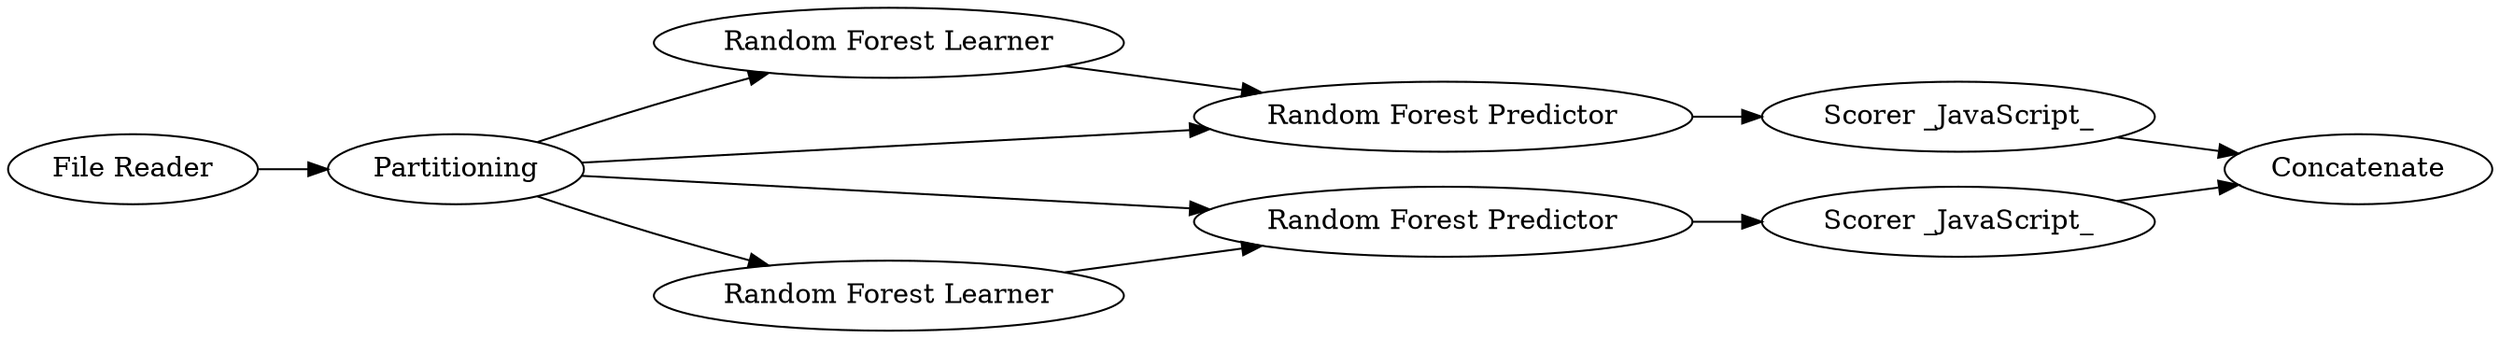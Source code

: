 digraph {
	1 -> 4
	4 -> 2
	4 -> 3
	2 -> 3
	3 -> 8
	8 -> 11
	9 -> 10
	6 -> 9
	10 -> 11
	4 -> 6
	4 -> 9
	1 [label="File Reader"]
	9 [label="Random Forest Predictor"]
	11 [label=Concatenate]
	4 [label=Partitioning]
	8 [label="Scorer _JavaScript_"]
	6 [label="Random Forest Learner"]
	3 [label="Random Forest Predictor"]
	2 [label="Random Forest Learner"]
	10 [label="Scorer _JavaScript_"]
	rankdir=LR
}

